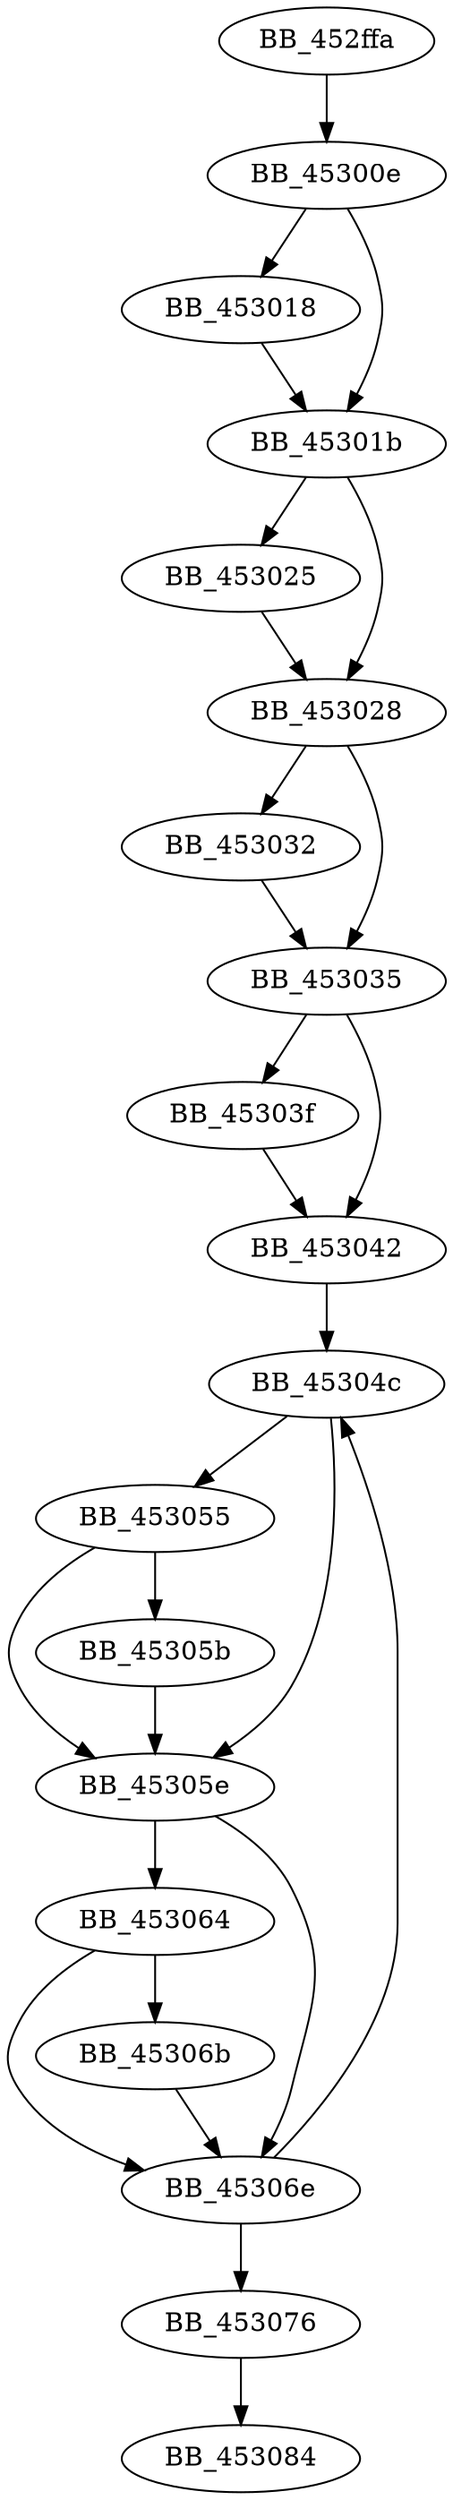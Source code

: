 DiGraph sub_452FFA{
BB_452ffa->BB_45300e
BB_45300e->BB_453018
BB_45300e->BB_45301b
BB_453018->BB_45301b
BB_45301b->BB_453025
BB_45301b->BB_453028
BB_453025->BB_453028
BB_453028->BB_453032
BB_453028->BB_453035
BB_453032->BB_453035
BB_453035->BB_45303f
BB_453035->BB_453042
BB_45303f->BB_453042
BB_453042->BB_45304c
BB_45304c->BB_453055
BB_45304c->BB_45305e
BB_453055->BB_45305b
BB_453055->BB_45305e
BB_45305b->BB_45305e
BB_45305e->BB_453064
BB_45305e->BB_45306e
BB_453064->BB_45306b
BB_453064->BB_45306e
BB_45306b->BB_45306e
BB_45306e->BB_45304c
BB_45306e->BB_453076
BB_453076->BB_453084
}
